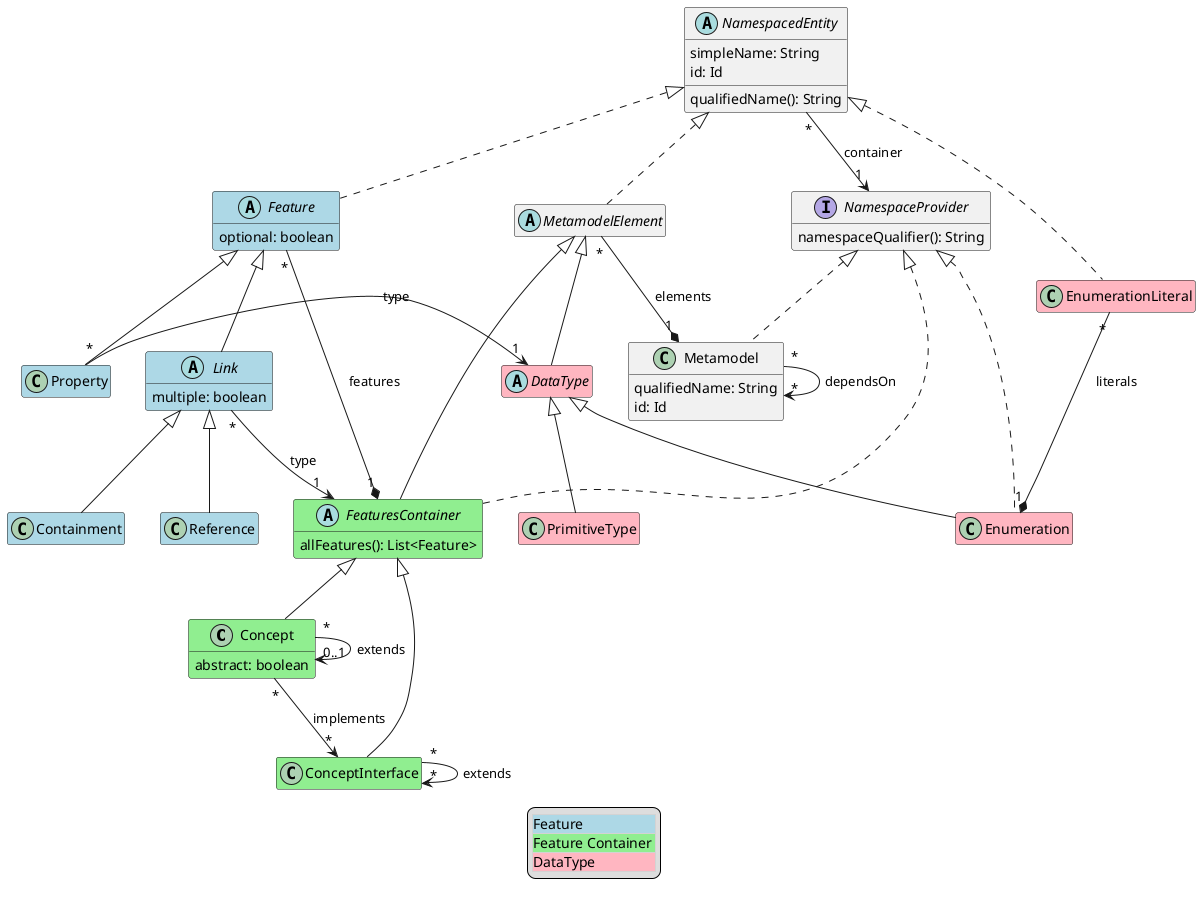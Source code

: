 @startuml
hide empty members

class Concept #LightGreen extends FeaturesContainer {
  abstract: boolean
}

class ConceptInterface #LightGreen extends FeaturesContainer

class Containment #LightBlue extends Link

abstract class DataType #LightPink extends MetamodelElement

class Enumeration #LightPink extends DataType implements NamespaceProvider

class EnumerationLiteral #LightPink implements NamespacedEntity

abstract class Feature #LightBlue implements NamespacedEntity {
  optional: boolean
}

abstract class FeaturesContainer #LightGreen extends MetamodelElement implements NamespaceProvider {
  allFeatures(): List<Feature>
}

abstract class Link #LightBlue extends Feature {
  multiple: boolean
}

class Metamodel implements NamespaceProvider {
  qualifiedName: String
  id: Id
}

abstract class MetamodelElement implements NamespacedEntity

abstract class NamespacedEntity {
  simpleName: String
  qualifiedName(): String
  id: Id
}

interface NamespaceProvider {
  namespaceQualifier(): String
}

class PrimitiveType #LightPink extends DataType

class Property #LightBlue extends Feature

class Reference #LightBlue extends Link

' relations:

Concept "*" -> "0..1" Concept: extends
Concept "*" --> "*" ConceptInterface: implements

ConceptInterface "*" --> "*" ConceptInterface: extends

EnumerationLiteral "*" -* "1" Enumeration : literals

Feature "*" -* "1" FeaturesContainer: features

Link "*" --> "1" FeaturesContainer: type

Metamodel "*" --> "*" Metamodel: dependsOn
MetamodelElement "*" -* "1" Metamodel: elements

NamespacedEntity "*" --> "1" NamespaceProvider: container

Property "*" -> "1" DataType: type

legend
  <#LightGray,#LightGray>| <#LightBlue>Feature |
  | <#LightGreen>Feature Container |
  | <#LightPink>DataType |
end legend
@enduml
